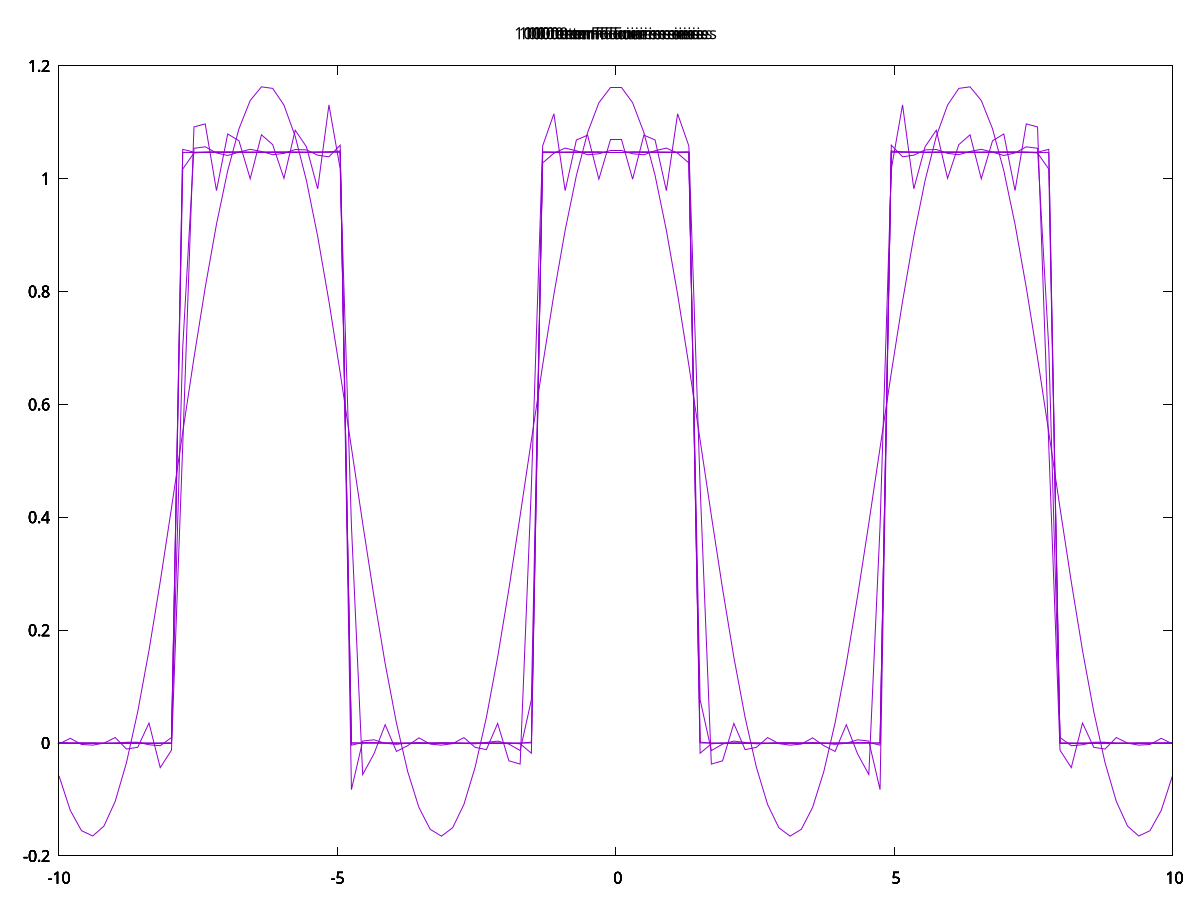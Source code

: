 #!/usr/bin/env gnuplot -dc -persist

i = {0.0,1.0};
array A[200];
do for [it = 1:200] { A[it] = exp(i*it/100.) }
fourier(k,x) = sin(3./2*k)/k * 2./3*cos(k*x);
set multiplot
do for [power = 0:5] {
	TERMS = 10**power;
	set title sprintf("%g term Fourier series",TERMS);
	plot 0.5 + sum [k=1:TERMS] fourier(k,x) notitle;
}
unset multiplot
pause -1
